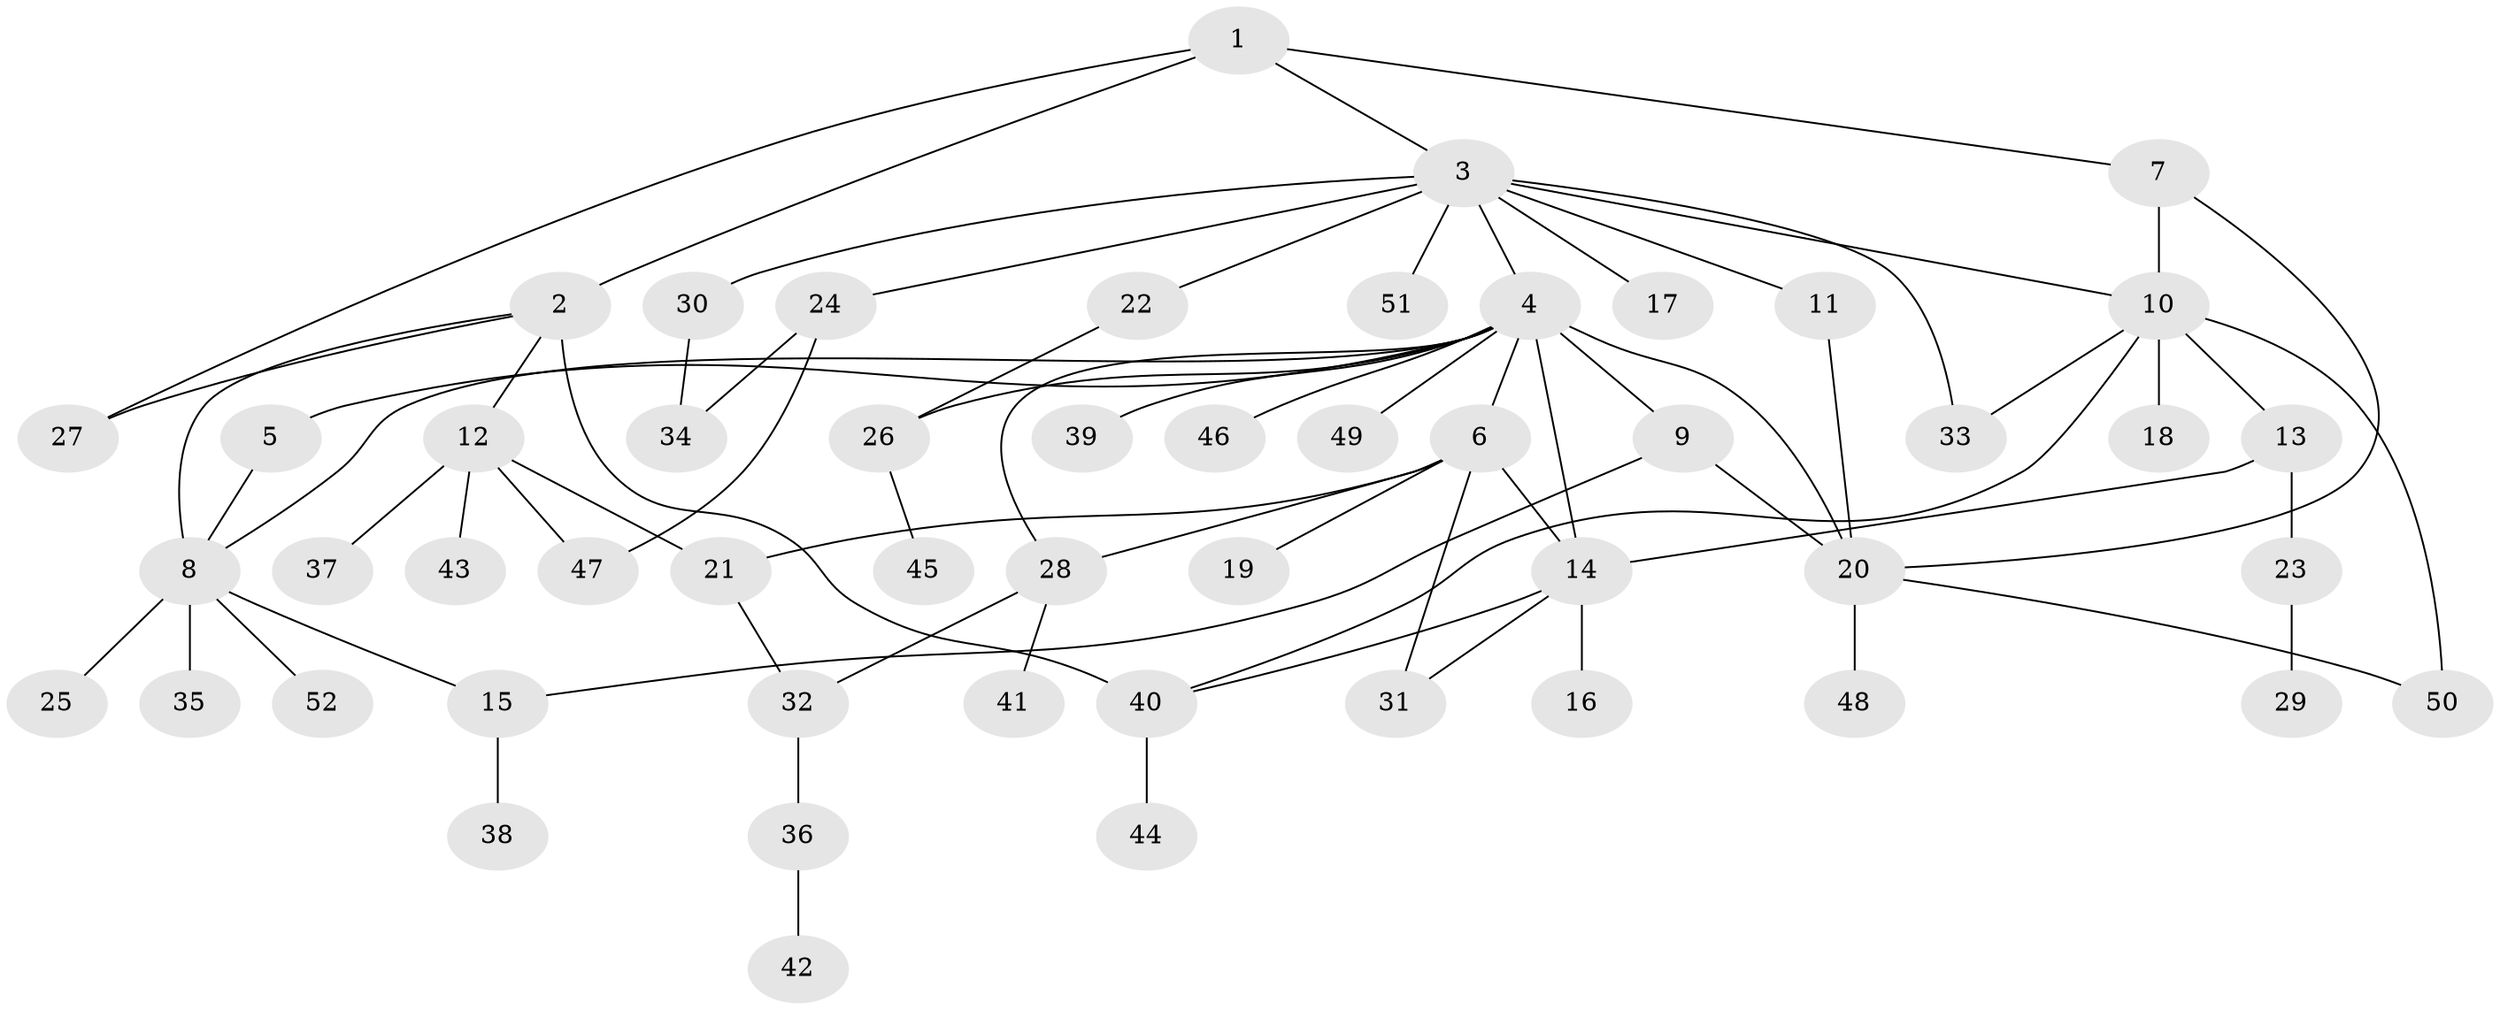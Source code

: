 // original degree distribution, {4: 0.07766990291262135, 9: 0.009708737864077669, 11: 0.009708737864077669, 19: 0.009708737864077669, 3: 0.1262135922330097, 14: 0.009708737864077669, 8: 0.009708737864077669, 1: 0.49514563106796117, 2: 0.21359223300970873, 6: 0.009708737864077669, 5: 0.019417475728155338, 7: 0.009708737864077669}
// Generated by graph-tools (version 1.1) at 2025/50/03/04/25 22:50:24]
// undirected, 52 vertices, 72 edges
graph export_dot {
  node [color=gray90,style=filled];
  1;
  2;
  3;
  4;
  5;
  6;
  7;
  8;
  9;
  10;
  11;
  12;
  13;
  14;
  15;
  16;
  17;
  18;
  19;
  20;
  21;
  22;
  23;
  24;
  25;
  26;
  27;
  28;
  29;
  30;
  31;
  32;
  33;
  34;
  35;
  36;
  37;
  38;
  39;
  40;
  41;
  42;
  43;
  44;
  45;
  46;
  47;
  48;
  49;
  50;
  51;
  52;
  1 -- 2 [weight=1.0];
  1 -- 3 [weight=1.0];
  1 -- 7 [weight=1.0];
  1 -- 27 [weight=1.0];
  2 -- 8 [weight=1.0];
  2 -- 12 [weight=1.0];
  2 -- 27 [weight=1.0];
  2 -- 40 [weight=3.0];
  3 -- 4 [weight=1.0];
  3 -- 10 [weight=1.0];
  3 -- 11 [weight=1.0];
  3 -- 17 [weight=1.0];
  3 -- 22 [weight=1.0];
  3 -- 24 [weight=1.0];
  3 -- 30 [weight=1.0];
  3 -- 33 [weight=1.0];
  3 -- 51 [weight=1.0];
  4 -- 5 [weight=1.0];
  4 -- 6 [weight=1.0];
  4 -- 8 [weight=1.0];
  4 -- 9 [weight=1.0];
  4 -- 14 [weight=7.0];
  4 -- 20 [weight=1.0];
  4 -- 26 [weight=1.0];
  4 -- 28 [weight=1.0];
  4 -- 39 [weight=1.0];
  4 -- 46 [weight=1.0];
  4 -- 49 [weight=1.0];
  5 -- 8 [weight=1.0];
  6 -- 14 [weight=1.0];
  6 -- 19 [weight=1.0];
  6 -- 21 [weight=8.0];
  6 -- 28 [weight=1.0];
  6 -- 31 [weight=1.0];
  7 -- 10 [weight=1.0];
  7 -- 20 [weight=1.0];
  8 -- 15 [weight=1.0];
  8 -- 25 [weight=1.0];
  8 -- 35 [weight=1.0];
  8 -- 52 [weight=1.0];
  9 -- 15 [weight=1.0];
  9 -- 20 [weight=1.0];
  10 -- 13 [weight=1.0];
  10 -- 18 [weight=4.0];
  10 -- 33 [weight=1.0];
  10 -- 40 [weight=1.0];
  10 -- 50 [weight=1.0];
  11 -- 20 [weight=1.0];
  12 -- 21 [weight=1.0];
  12 -- 37 [weight=1.0];
  12 -- 43 [weight=1.0];
  12 -- 47 [weight=1.0];
  13 -- 14 [weight=2.0];
  13 -- 23 [weight=1.0];
  14 -- 16 [weight=1.0];
  14 -- 31 [weight=1.0];
  14 -- 40 [weight=1.0];
  15 -- 38 [weight=1.0];
  20 -- 48 [weight=1.0];
  20 -- 50 [weight=1.0];
  21 -- 32 [weight=1.0];
  22 -- 26 [weight=1.0];
  23 -- 29 [weight=1.0];
  24 -- 34 [weight=1.0];
  24 -- 47 [weight=1.0];
  26 -- 45 [weight=1.0];
  28 -- 32 [weight=1.0];
  28 -- 41 [weight=1.0];
  30 -- 34 [weight=1.0];
  32 -- 36 [weight=1.0];
  36 -- 42 [weight=1.0];
  40 -- 44 [weight=1.0];
}
